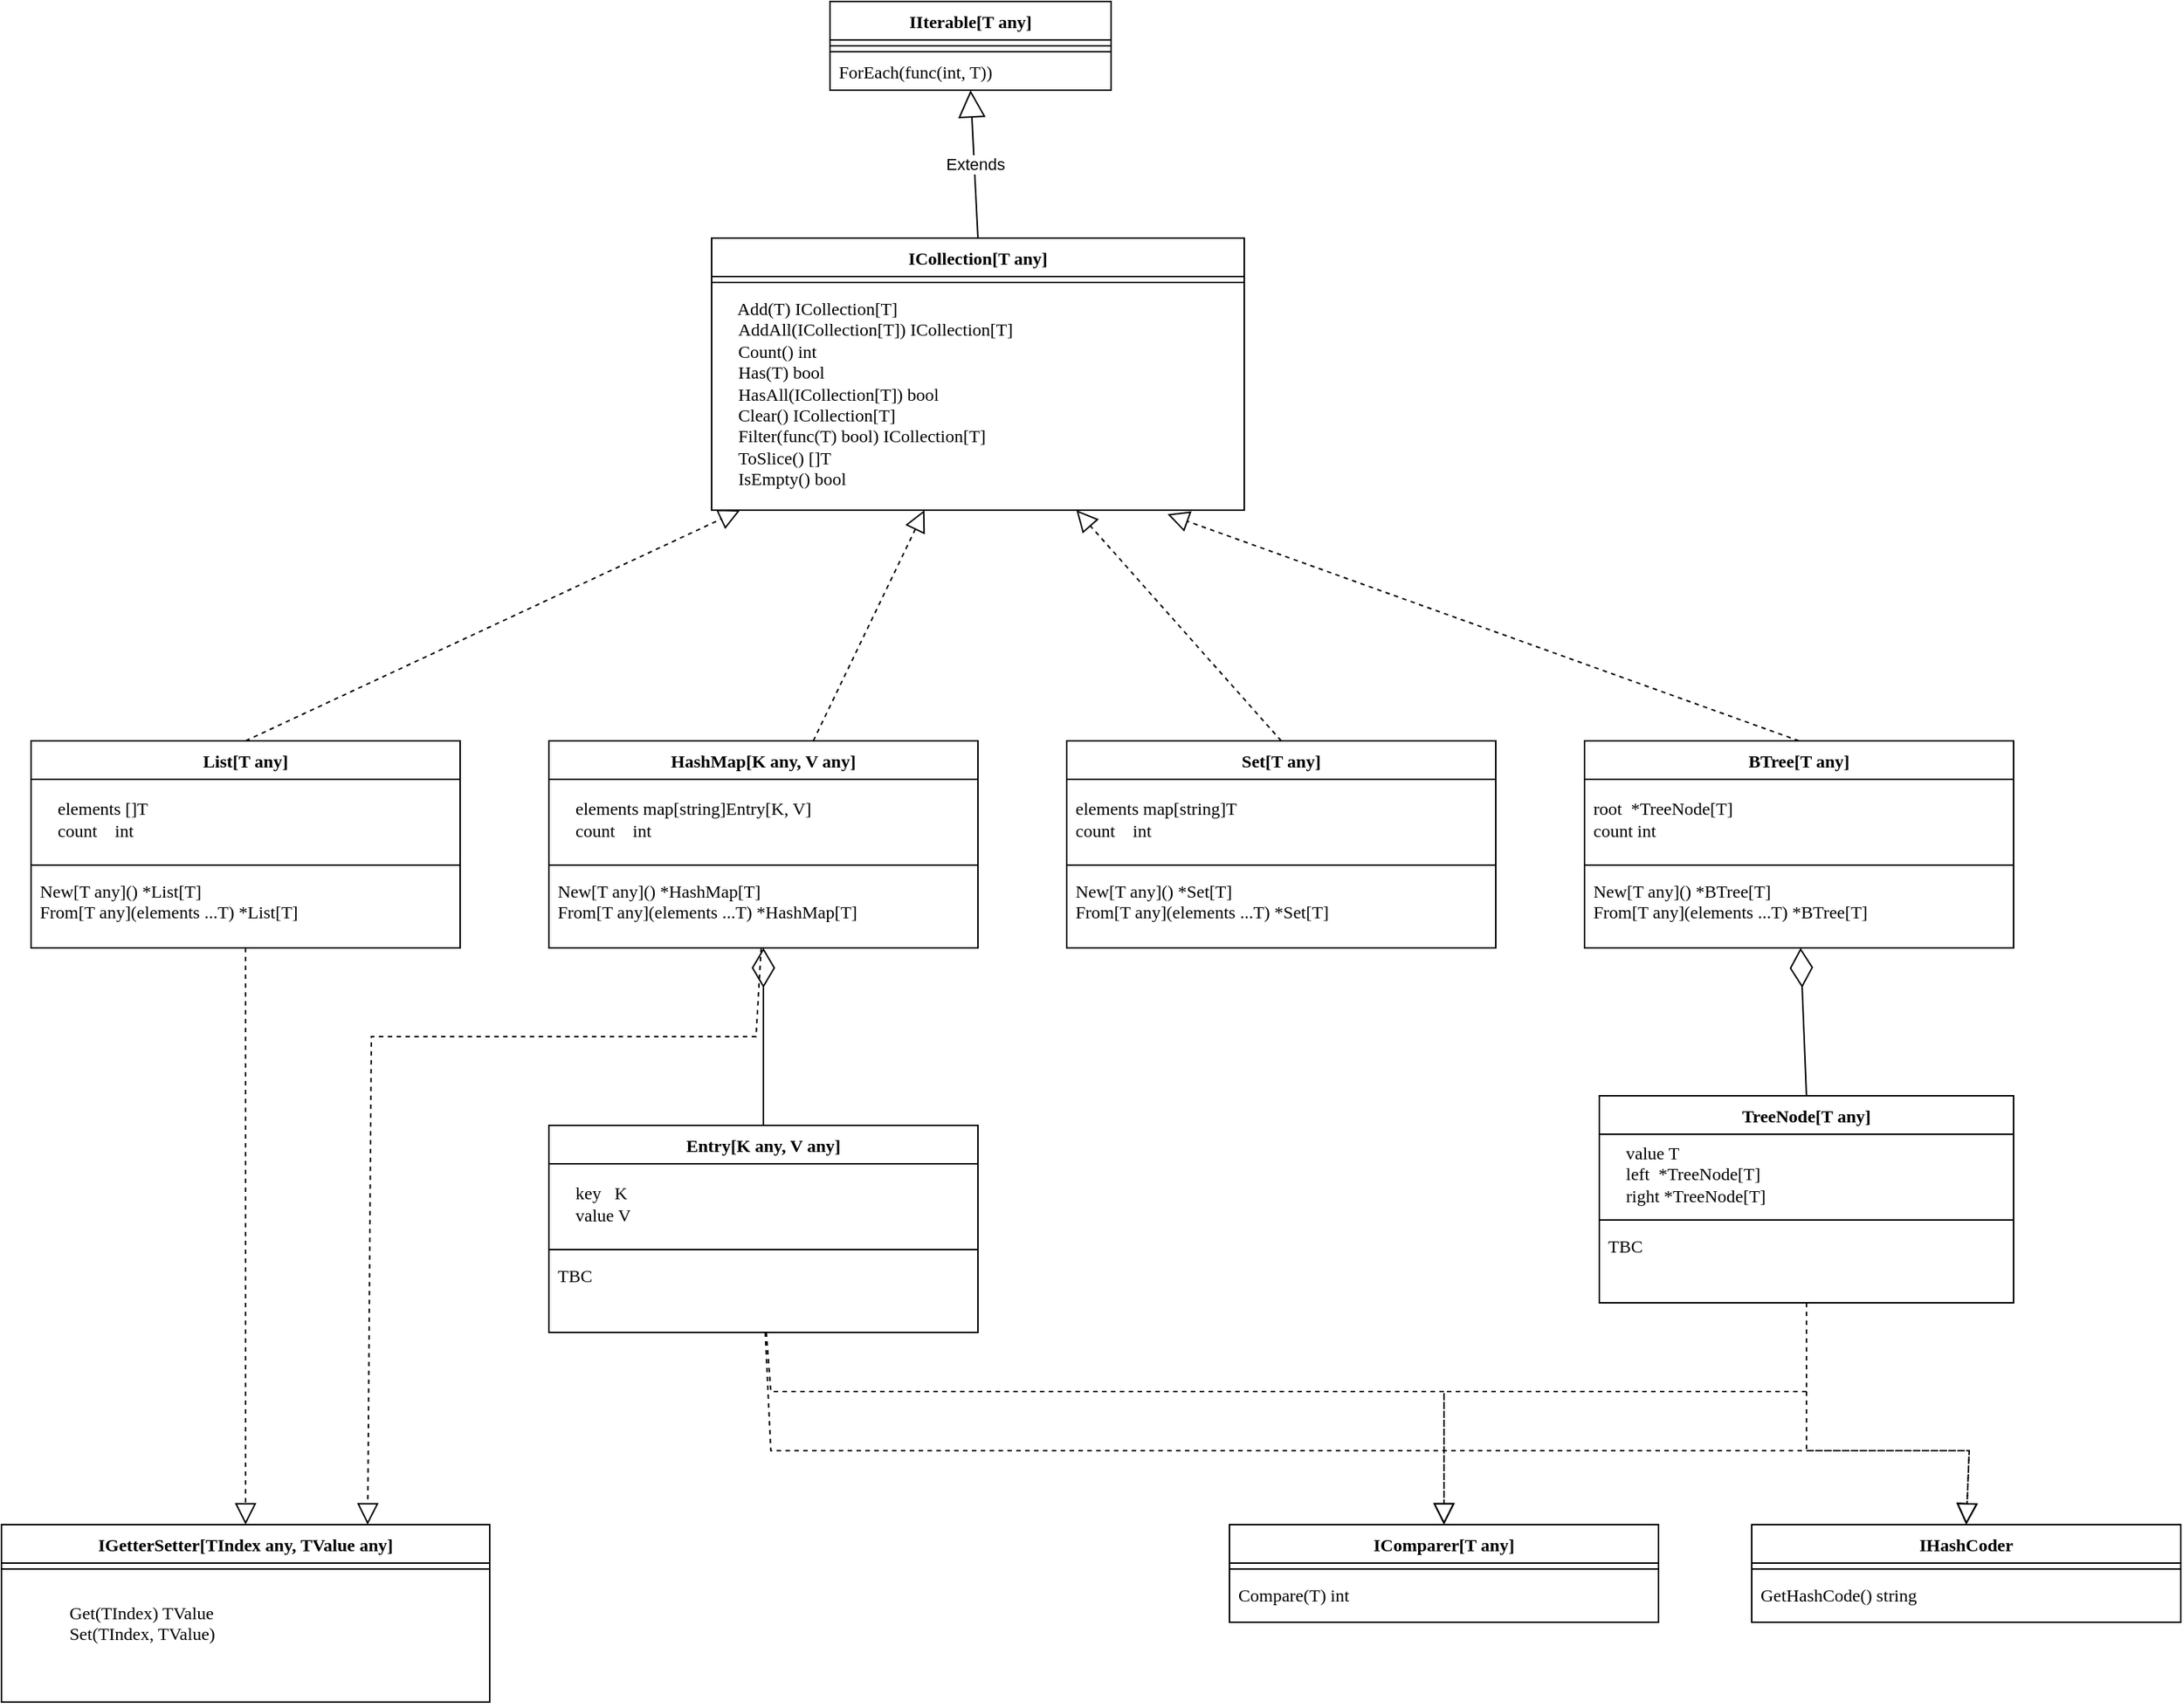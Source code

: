 <mxfile version="24.5.4" type="device">
  <diagram name="Page-1" id="0YGfBth5zejyVaG7uDO7">
    <mxGraphModel dx="2501" dy="797" grid="1" gridSize="10" guides="1" tooltips="1" connect="1" arrows="1" fold="1" page="1" pageScale="1" pageWidth="827" pageHeight="1169" math="0" shadow="0">
      <root>
        <mxCell id="0" />
        <mxCell id="1" parent="0" />
        <mxCell id="-sED9EeaokVKsFfiprO--3" value="Classname" style="swimlane;fontStyle=1;align=center;verticalAlign=top;childLayout=stackLayout;horizontal=1;startSize=26;horizontalStack=0;resizeParent=1;resizeParentMax=0;resizeLast=0;collapsible=1;marginBottom=0;whiteSpace=wrap;html=1;fontFamily=Fira Code;fontSource=https%3A%2F%2Ffonts.googleapis.com%2Fcss%3Ffamily%3DFira%2BCode;" parent="1" vertex="1">
          <mxGeometry x="480" y="60" width="190" height="60" as="geometry" />
        </mxCell>
        <mxCell id="-sED9EeaokVKsFfiprO--5" value="" style="line;strokeWidth=1;fillColor=none;align=left;verticalAlign=middle;spacingTop=-1;spacingLeft=3;spacingRight=3;rotatable=0;labelPosition=right;points=[];portConstraint=eastwest;strokeColor=inherit;fontFamily=Fira Code;fontSource=https%3A%2F%2Ffonts.googleapis.com%2Fcss%3Ffamily%3DFira%2BCode;" parent="-sED9EeaokVKsFfiprO--3" vertex="1">
          <mxGeometry y="26" width="190" height="8" as="geometry" />
        </mxCell>
        <mxCell id="-sED9EeaokVKsFfiprO--6" value="&lt;font data-font-src=&quot;https://fonts.googleapis.com/css?family=Fira+Code&quot;&gt;ForEach(func(int, T))&lt;/font&gt;" style="text;strokeColor=none;fillColor=none;align=left;verticalAlign=top;spacingLeft=4;spacingRight=4;overflow=hidden;rotatable=0;points=[[0,0.5],[1,0.5]];portConstraint=eastwest;whiteSpace=wrap;html=1;fontFamily=Fira Code;fontSource=https%3A%2F%2Ffonts.googleapis.com%2Fcss%3Ffamily%3DFira%2BCode;" parent="-sED9EeaokVKsFfiprO--3" vertex="1">
          <mxGeometry y="34" width="190" height="26" as="geometry" />
        </mxCell>
        <mxCell id="-sED9EeaokVKsFfiprO--7" value="IIterable[T any]" style="swimlane;fontStyle=1;align=center;verticalAlign=top;childLayout=stackLayout;horizontal=1;startSize=26;horizontalStack=0;resizeParent=1;resizeParentMax=0;resizeLast=0;collapsible=1;marginBottom=0;whiteSpace=wrap;html=1;fontFamily=Fira Code;fontSource=https%3A%2F%2Ffonts.googleapis.com%2Fcss%3Ffamily%3DFira%2BCode;" parent="1" vertex="1">
          <mxGeometry x="480" y="60" width="190" height="34" as="geometry" />
        </mxCell>
        <mxCell id="-sED9EeaokVKsFfiprO--9" value="" style="line;strokeWidth=1;fillColor=none;align=left;verticalAlign=middle;spacingTop=-1;spacingLeft=3;spacingRight=3;rotatable=0;labelPosition=right;points=[];portConstraint=eastwest;strokeColor=inherit;fontFamily=Fira Code;fontSource=https%3A%2F%2Ffonts.googleapis.com%2Fcss%3Ffamily%3DFira%2BCode;" parent="-sED9EeaokVKsFfiprO--7" vertex="1">
          <mxGeometry y="26" width="190" height="8" as="geometry" />
        </mxCell>
        <mxCell id="-sED9EeaokVKsFfiprO--16" value="ICollection[T any]" style="swimlane;fontStyle=1;align=center;verticalAlign=top;childLayout=stackLayout;horizontal=1;startSize=26;horizontalStack=0;resizeParent=1;resizeParentMax=0;resizeLast=0;collapsible=1;marginBottom=0;whiteSpace=wrap;html=1;fontFamily=Fira Code;fontSource=https%3A%2F%2Ffonts.googleapis.com%2Fcss%3Ffamily%3DFira%2BCode;" parent="1" vertex="1">
          <mxGeometry x="400" y="220" width="360" height="184" as="geometry" />
        </mxCell>
        <mxCell id="-sED9EeaokVKsFfiprO--18" value="" style="line;strokeWidth=1;fillColor=none;align=left;verticalAlign=middle;spacingTop=-1;spacingLeft=3;spacingRight=3;rotatable=0;labelPosition=right;points=[];portConstraint=eastwest;strokeColor=inherit;" parent="-sED9EeaokVKsFfiprO--16" vertex="1">
          <mxGeometry y="26" width="360" height="8" as="geometry" />
        </mxCell>
        <mxCell id="-sED9EeaokVKsFfiprO--19" value="&amp;nbsp;&amp;nbsp;&amp;nbsp; Add(T) ICollection[T]&lt;br&gt;&amp;nbsp;&amp;nbsp; &amp;nbsp;AddAll(ICollection[T]) ICollection[T]&lt;br&gt;&amp;nbsp;&amp;nbsp; &amp;nbsp;Count() int&lt;br&gt;&amp;nbsp;&amp;nbsp; &amp;nbsp;Has(T) bool&lt;br&gt;&amp;nbsp;&amp;nbsp; &amp;nbsp;HasAll(ICollection[T]) bool&lt;br&gt;&amp;nbsp;&amp;nbsp; &amp;nbsp;Clear() ICollection[T]&lt;br&gt;&amp;nbsp;&amp;nbsp; &amp;nbsp;Filter(func(T) bool) ICollection[T]&lt;br&gt;&amp;nbsp;&amp;nbsp; &amp;nbsp;ToSlice() []T&lt;br&gt;&amp;nbsp;&amp;nbsp; &amp;nbsp;IsEmpty() bool" style="text;strokeColor=none;fillColor=none;align=left;verticalAlign=top;spacingLeft=4;spacingRight=4;overflow=hidden;rotatable=0;points=[[0,0.5],[1,0.5]];portConstraint=eastwest;whiteSpace=wrap;html=1;fontFamily=Fira Code;fontSource=https%3A%2F%2Ffonts.googleapis.com%2Fcss%3Ffamily%3DFira%2BCode;" parent="-sED9EeaokVKsFfiprO--16" vertex="1">
          <mxGeometry y="34" width="360" height="150" as="geometry" />
        </mxCell>
        <mxCell id="-sED9EeaokVKsFfiprO--20" value="Extends" style="endArrow=block;endSize=16;endFill=0;html=1;rounded=0;entryX=0.5;entryY=1;entryDx=0;entryDy=0;exitX=0.5;exitY=0;exitDx=0;exitDy=0;" parent="1" source="-sED9EeaokVKsFfiprO--16" target="-sED9EeaokVKsFfiprO--3" edge="1">
          <mxGeometry width="160" relative="1" as="geometry">
            <mxPoint x="480" y="420" as="sourcePoint" />
            <mxPoint x="640" y="420" as="targetPoint" />
          </mxGeometry>
        </mxCell>
        <mxCell id="-sED9EeaokVKsFfiprO--24" value="List[T any]" style="swimlane;fontStyle=1;align=center;verticalAlign=top;childLayout=stackLayout;horizontal=1;startSize=26;horizontalStack=0;resizeParent=1;resizeParentMax=0;resizeLast=0;collapsible=1;marginBottom=0;whiteSpace=wrap;html=1;fontFamily=Fira Code;fontSource=https%3A%2F%2Ffonts.googleapis.com%2Fcss%3Ffamily%3DFira%2BCode;" parent="1" vertex="1">
          <mxGeometry x="-60" y="560" width="290" height="140" as="geometry" />
        </mxCell>
        <mxCell id="-sED9EeaokVKsFfiprO--25" value="&amp;nbsp;&amp;nbsp;&amp;nbsp; elements []T&lt;br&gt;&amp;nbsp;&amp;nbsp; &amp;nbsp;count&amp;nbsp;&amp;nbsp;&amp;nbsp; int" style="text;strokeColor=none;fillColor=none;align=left;verticalAlign=middle;spacingLeft=4;spacingRight=4;overflow=hidden;rotatable=0;points=[[0,0.5],[1,0.5]];portConstraint=eastwest;whiteSpace=wrap;html=1;fontFamily=Fira Code;fontSource=https%3A%2F%2Ffonts.googleapis.com%2Fcss%3Ffamily%3DFira%2BCode;" parent="-sED9EeaokVKsFfiprO--24" vertex="1">
          <mxGeometry y="26" width="290" height="54" as="geometry" />
        </mxCell>
        <mxCell id="-sED9EeaokVKsFfiprO--26" value="" style="line;strokeWidth=1;fillColor=none;align=left;verticalAlign=middle;spacingTop=-1;spacingLeft=3;spacingRight=3;rotatable=0;labelPosition=right;points=[];portConstraint=eastwest;strokeColor=inherit;fontFamily=Fira Code;fontSource=https%3A%2F%2Ffonts.googleapis.com%2Fcss%3Ffamily%3DFira%2BCode;" parent="-sED9EeaokVKsFfiprO--24" vertex="1">
          <mxGeometry y="80" width="290" height="8" as="geometry" />
        </mxCell>
        <mxCell id="-sED9EeaokVKsFfiprO--27" value="&lt;div&gt;New[T any]() *List[T]&lt;/div&gt;&lt;div&gt;From[T any](elements ...T) *List[T]&lt;br&gt;&lt;/div&gt;" style="text;strokeColor=none;fillColor=none;align=left;verticalAlign=top;spacingLeft=4;spacingRight=4;overflow=hidden;rotatable=0;points=[[0,0.5],[1,0.5]];portConstraint=eastwest;whiteSpace=wrap;html=1;fontFamily=Fira Code;fontSource=https%3A%2F%2Ffonts.googleapis.com%2Fcss%3Ffamily%3DFira%2BCode;" parent="-sED9EeaokVKsFfiprO--24" vertex="1">
          <mxGeometry y="88" width="290" height="52" as="geometry" />
        </mxCell>
        <mxCell id="-sED9EeaokVKsFfiprO--28" value="" style="endArrow=block;dashed=1;endFill=0;endSize=12;html=1;rounded=0;exitX=0.5;exitY=0;exitDx=0;exitDy=0;" parent="1" source="-sED9EeaokVKsFfiprO--24" target="-sED9EeaokVKsFfiprO--19" edge="1">
          <mxGeometry width="160" relative="1" as="geometry">
            <mxPoint x="330" y="460" as="sourcePoint" />
            <mxPoint x="425" y="390" as="targetPoint" />
          </mxGeometry>
        </mxCell>
        <mxCell id="-sED9EeaokVKsFfiprO--29" value="IGetterSetter[TIndex any, TValue any]" style="swimlane;fontStyle=1;align=center;verticalAlign=top;childLayout=stackLayout;horizontal=1;startSize=26;horizontalStack=0;resizeParent=1;resizeParentMax=0;resizeLast=0;collapsible=1;marginBottom=0;whiteSpace=wrap;html=1;fontFamily=Fira Code;fontSource=https%3A%2F%2Ffonts.googleapis.com%2Fcss%3Ffamily%3DFira%2BCode;" parent="1" vertex="1">
          <mxGeometry x="-80" y="1090" width="330" height="120" as="geometry" />
        </mxCell>
        <mxCell id="-sED9EeaokVKsFfiprO--30" value="" style="line;strokeWidth=1;fillColor=none;align=left;verticalAlign=middle;spacingTop=-1;spacingLeft=3;spacingRight=3;rotatable=0;labelPosition=right;points=[];portConstraint=eastwest;strokeColor=inherit;" parent="-sED9EeaokVKsFfiprO--29" vertex="1">
          <mxGeometry y="26" width="330" height="8" as="geometry" />
        </mxCell>
        <mxCell id="-sED9EeaokVKsFfiprO--31" value="&lt;blockquote&gt;Get(TIndex) TValue&lt;br&gt;Set(TIndex, TValue)&lt;/blockquote&gt;" style="text;strokeColor=none;fillColor=none;align=left;verticalAlign=top;spacingLeft=4;spacingRight=4;overflow=hidden;rotatable=0;points=[[0,0.5],[1,0.5]];portConstraint=eastwest;whiteSpace=wrap;html=1;fontFamily=Fira Code;fontSource=https%3A%2F%2Ffonts.googleapis.com%2Fcss%3Ffamily%3DFira%2BCode;" parent="-sED9EeaokVKsFfiprO--29" vertex="1">
          <mxGeometry y="34" width="330" height="86" as="geometry" />
        </mxCell>
        <mxCell id="-sED9EeaokVKsFfiprO--33" value="Set[T any]" style="swimlane;fontStyle=1;align=center;verticalAlign=top;childLayout=stackLayout;horizontal=1;startSize=26;horizontalStack=0;resizeParent=1;resizeParentMax=0;resizeLast=0;collapsible=1;marginBottom=0;whiteSpace=wrap;html=1;fontFamily=Fira Code;fontSource=https%3A%2F%2Ffonts.googleapis.com%2Fcss%3Ffamily%3DFira%2BCode;" parent="1" vertex="1">
          <mxGeometry x="640" y="560" width="290" height="140" as="geometry" />
        </mxCell>
        <mxCell id="-sED9EeaokVKsFfiprO--34" value="elements map[string]T&lt;br&gt;count&amp;nbsp;&amp;nbsp;&amp;nbsp; int" style="text;strokeColor=none;fillColor=none;align=left;verticalAlign=middle;spacingLeft=4;spacingRight=4;overflow=hidden;rotatable=0;points=[[0,0.5],[1,0.5]];portConstraint=eastwest;whiteSpace=wrap;html=1;fontFamily=Fira Code;fontSource=https%3A%2F%2Ffonts.googleapis.com%2Fcss%3Ffamily%3DFira%2BCode;" parent="-sED9EeaokVKsFfiprO--33" vertex="1">
          <mxGeometry y="26" width="290" height="54" as="geometry" />
        </mxCell>
        <mxCell id="-sED9EeaokVKsFfiprO--35" value="" style="line;strokeWidth=1;fillColor=none;align=left;verticalAlign=middle;spacingTop=-1;spacingLeft=3;spacingRight=3;rotatable=0;labelPosition=right;points=[];portConstraint=eastwest;strokeColor=inherit;fontFamily=Fira Code;fontSource=https%3A%2F%2Ffonts.googleapis.com%2Fcss%3Ffamily%3DFira%2BCode;" parent="-sED9EeaokVKsFfiprO--33" vertex="1">
          <mxGeometry y="80" width="290" height="8" as="geometry" />
        </mxCell>
        <mxCell id="-sED9EeaokVKsFfiprO--36" value="&lt;div&gt;New[T any]() *Set[T]&lt;/div&gt;&lt;div&gt;From[T any](elements ...T) *Set[T]&lt;br&gt;&lt;/div&gt;" style="text;strokeColor=none;fillColor=none;align=left;verticalAlign=top;spacingLeft=4;spacingRight=4;overflow=hidden;rotatable=0;points=[[0,0.5],[1,0.5]];portConstraint=eastwest;whiteSpace=wrap;html=1;fontFamily=Fira Code;fontSource=https%3A%2F%2Ffonts.googleapis.com%2Fcss%3Ffamily%3DFira%2BCode;" parent="-sED9EeaokVKsFfiprO--33" vertex="1">
          <mxGeometry y="88" width="290" height="52" as="geometry" />
        </mxCell>
        <mxCell id="-sED9EeaokVKsFfiprO--37" value="BTree[T any]" style="swimlane;fontStyle=1;align=center;verticalAlign=top;childLayout=stackLayout;horizontal=1;startSize=26;horizontalStack=0;resizeParent=1;resizeParentMax=0;resizeLast=0;collapsible=1;marginBottom=0;whiteSpace=wrap;html=1;fontFamily=Fira Code;fontSource=https%3A%2F%2Ffonts.googleapis.com%2Fcss%3Ffamily%3DFira%2BCode;" parent="1" vertex="1">
          <mxGeometry x="990" y="560" width="290" height="140" as="geometry" />
        </mxCell>
        <mxCell id="-sED9EeaokVKsFfiprO--38" value="root&amp;nbsp; *TreeNode[T]&lt;br&gt;count int" style="text;strokeColor=none;fillColor=none;align=left;verticalAlign=middle;spacingLeft=4;spacingRight=4;overflow=hidden;rotatable=0;points=[[0,0.5],[1,0.5]];portConstraint=eastwest;whiteSpace=wrap;html=1;fontFamily=Fira Code;fontSource=https%3A%2F%2Ffonts.googleapis.com%2Fcss%3Ffamily%3DFira%2BCode;" parent="-sED9EeaokVKsFfiprO--37" vertex="1">
          <mxGeometry y="26" width="290" height="54" as="geometry" />
        </mxCell>
        <mxCell id="-sED9EeaokVKsFfiprO--39" value="" style="line;strokeWidth=1;fillColor=none;align=left;verticalAlign=middle;spacingTop=-1;spacingLeft=3;spacingRight=3;rotatable=0;labelPosition=right;points=[];portConstraint=eastwest;strokeColor=inherit;fontFamily=Fira Code;fontSource=https%3A%2F%2Ffonts.googleapis.com%2Fcss%3Ffamily%3DFira%2BCode;" parent="-sED9EeaokVKsFfiprO--37" vertex="1">
          <mxGeometry y="80" width="290" height="8" as="geometry" />
        </mxCell>
        <mxCell id="-sED9EeaokVKsFfiprO--40" value="&lt;div&gt;New[T any]() *BTree[T]&lt;/div&gt;&lt;div&gt;From[T any](elements ...T) *BTree[T]&lt;br&gt;&lt;/div&gt;" style="text;strokeColor=none;fillColor=none;align=left;verticalAlign=top;spacingLeft=4;spacingRight=4;overflow=hidden;rotatable=0;points=[[0,0.5],[1,0.5]];portConstraint=eastwest;whiteSpace=wrap;html=1;fontFamily=Fira Code;fontSource=https%3A%2F%2Ffonts.googleapis.com%2Fcss%3Ffamily%3DFira%2BCode;" parent="-sED9EeaokVKsFfiprO--37" vertex="1">
          <mxGeometry y="88" width="290" height="52" as="geometry" />
        </mxCell>
        <mxCell id="-sED9EeaokVKsFfiprO--41" value="HashMap[K any, V any]" style="swimlane;fontStyle=1;align=center;verticalAlign=top;childLayout=stackLayout;horizontal=1;startSize=26;horizontalStack=0;resizeParent=1;resizeParentMax=0;resizeLast=0;collapsible=1;marginBottom=0;whiteSpace=wrap;html=1;fontFamily=Fira Code;fontSource=https%3A%2F%2Ffonts.googleapis.com%2Fcss%3Ffamily%3DFira%2BCode;" parent="1" vertex="1">
          <mxGeometry x="290" y="560" width="290" height="140" as="geometry" />
        </mxCell>
        <mxCell id="-sED9EeaokVKsFfiprO--42" value="&amp;nbsp;&amp;nbsp;&amp;nbsp; elements map[string]Entry[K, V]&lt;br&gt;&amp;nbsp;&amp;nbsp; &amp;nbsp;count&amp;nbsp;&amp;nbsp;&amp;nbsp; int" style="text;strokeColor=none;fillColor=none;align=left;verticalAlign=middle;spacingLeft=4;spacingRight=4;overflow=hidden;rotatable=0;points=[[0,0.5],[1,0.5]];portConstraint=eastwest;whiteSpace=wrap;html=1;fontFamily=Fira Code;fontSource=https%3A%2F%2Ffonts.googleapis.com%2Fcss%3Ffamily%3DFira%2BCode;" parent="-sED9EeaokVKsFfiprO--41" vertex="1">
          <mxGeometry y="26" width="290" height="54" as="geometry" />
        </mxCell>
        <mxCell id="-sED9EeaokVKsFfiprO--43" value="" style="line;strokeWidth=1;fillColor=none;align=left;verticalAlign=middle;spacingTop=-1;spacingLeft=3;spacingRight=3;rotatable=0;labelPosition=right;points=[];portConstraint=eastwest;strokeColor=inherit;fontFamily=Fira Code;fontSource=https%3A%2F%2Ffonts.googleapis.com%2Fcss%3Ffamily%3DFira%2BCode;" parent="-sED9EeaokVKsFfiprO--41" vertex="1">
          <mxGeometry y="80" width="290" height="8" as="geometry" />
        </mxCell>
        <mxCell id="-sED9EeaokVKsFfiprO--44" value="&lt;div&gt;New[T any]() *HashMap[T]&lt;/div&gt;&lt;div&gt;From[T any](elements ...T) *HashMap[T]&lt;br&gt;&lt;/div&gt;" style="text;strokeColor=none;fillColor=none;align=left;verticalAlign=top;spacingLeft=4;spacingRight=4;overflow=hidden;rotatable=0;points=[[0,0.5],[1,0.5]];portConstraint=eastwest;whiteSpace=wrap;html=1;fontFamily=Fira Code;fontSource=https%3A%2F%2Ffonts.googleapis.com%2Fcss%3Ffamily%3DFira%2BCode;" parent="-sED9EeaokVKsFfiprO--41" vertex="1">
          <mxGeometry y="88" width="290" height="52" as="geometry" />
        </mxCell>
        <mxCell id="-sED9EeaokVKsFfiprO--45" value="" style="endArrow=block;dashed=1;endFill=0;endSize=12;html=1;rounded=0;" parent="1" source="-sED9EeaokVKsFfiprO--41" target="-sED9EeaokVKsFfiprO--19" edge="1">
          <mxGeometry width="160" relative="1" as="geometry">
            <mxPoint x="65" y="560" as="sourcePoint" />
            <mxPoint x="440" y="394" as="targetPoint" />
          </mxGeometry>
        </mxCell>
        <mxCell id="-sED9EeaokVKsFfiprO--46" value="" style="endArrow=block;dashed=1;endFill=0;endSize=12;html=1;rounded=0;exitX=0.5;exitY=0;exitDx=0;exitDy=0;" parent="1" source="-sED9EeaokVKsFfiprO--33" target="-sED9EeaokVKsFfiprO--19" edge="1">
          <mxGeometry width="160" relative="1" as="geometry">
            <mxPoint x="75" y="570" as="sourcePoint" />
            <mxPoint x="480" y="390" as="targetPoint" />
          </mxGeometry>
        </mxCell>
        <mxCell id="-sED9EeaokVKsFfiprO--47" value="" style="endArrow=block;dashed=1;endFill=0;endSize=12;html=1;rounded=0;exitX=0.5;exitY=0;exitDx=0;exitDy=0;entryX=0.856;entryY=1.018;entryDx=0;entryDy=0;entryPerimeter=0;" parent="1" source="-sED9EeaokVKsFfiprO--37" target="-sED9EeaokVKsFfiprO--19" edge="1">
          <mxGeometry width="160" relative="1" as="geometry">
            <mxPoint x="795" y="580" as="sourcePoint" />
            <mxPoint x="487" y="394" as="targetPoint" />
          </mxGeometry>
        </mxCell>
        <mxCell id="-sED9EeaokVKsFfiprO--48" value="" style="endArrow=block;dashed=1;endFill=0;endSize=12;html=1;rounded=0;entryX=0.5;entryY=0;entryDx=0;entryDy=0;" parent="1" source="-sED9EeaokVKsFfiprO--27" target="-sED9EeaokVKsFfiprO--29" edge="1">
          <mxGeometry width="160" relative="1" as="geometry">
            <mxPoint x="380" y="530" as="sourcePoint" />
            <mxPoint x="540" y="414" as="targetPoint" />
          </mxGeometry>
        </mxCell>
        <mxCell id="-sED9EeaokVKsFfiprO--49" value="" style="endArrow=block;dashed=1;endFill=0;endSize=12;html=1;rounded=0;entryX=0.75;entryY=0;entryDx=0;entryDy=0;" parent="1" source="-sED9EeaokVKsFfiprO--44" target="-sED9EeaokVKsFfiprO--29" edge="1">
          <mxGeometry width="160" relative="1" as="geometry">
            <mxPoint x="404" y="710" as="sourcePoint" />
            <mxPoint x="225" y="860" as="targetPoint" />
            <Array as="points">
              <mxPoint x="430" y="760" />
              <mxPoint x="170" y="760" />
            </Array>
          </mxGeometry>
        </mxCell>
        <mxCell id="WINF_wa8f1q5VdIjYKDe-1" value="IComparer[T any]" style="swimlane;fontStyle=1;align=center;verticalAlign=top;childLayout=stackLayout;horizontal=1;startSize=26;horizontalStack=0;resizeParent=1;resizeParentMax=0;resizeLast=0;collapsible=1;marginBottom=0;whiteSpace=wrap;html=1;fontFamily=Fira Code;fontSource=https%3A%2F%2Ffonts.googleapis.com%2Fcss%3Ffamily%3DFira%2BCode;" vertex="1" parent="1">
          <mxGeometry x="750" y="1090" width="290" height="66" as="geometry" />
        </mxCell>
        <mxCell id="WINF_wa8f1q5VdIjYKDe-3" value="" style="line;strokeWidth=1;fillColor=none;align=left;verticalAlign=middle;spacingTop=-1;spacingLeft=3;spacingRight=3;rotatable=0;labelPosition=right;points=[];portConstraint=eastwest;strokeColor=inherit;fontFamily=Fira Code;fontSource=https%3A%2F%2Ffonts.googleapis.com%2Fcss%3Ffamily%3DFira%2BCode;" vertex="1" parent="WINF_wa8f1q5VdIjYKDe-1">
          <mxGeometry y="26" width="290" height="8" as="geometry" />
        </mxCell>
        <mxCell id="WINF_wa8f1q5VdIjYKDe-4" value="Compare(T) int" style="text;strokeColor=none;fillColor=none;align=left;verticalAlign=top;spacingLeft=4;spacingRight=4;overflow=hidden;rotatable=0;points=[[0,0.5],[1,0.5]];portConstraint=eastwest;whiteSpace=wrap;html=1;fontFamily=Fira Code;fontSource=https%3A%2F%2Ffonts.googleapis.com%2Fcss%3Ffamily%3DFira%2BCode;" vertex="1" parent="WINF_wa8f1q5VdIjYKDe-1">
          <mxGeometry y="34" width="290" height="32" as="geometry" />
        </mxCell>
        <mxCell id="WINF_wa8f1q5VdIjYKDe-5" value="IHashCoder" style="swimlane;fontStyle=1;align=center;verticalAlign=top;childLayout=stackLayout;horizontal=1;startSize=26;horizontalStack=0;resizeParent=1;resizeParentMax=0;resizeLast=0;collapsible=1;marginBottom=0;whiteSpace=wrap;html=1;fontFamily=Fira Code;fontSource=https%3A%2F%2Ffonts.googleapis.com%2Fcss%3Ffamily%3DFira%2BCode;" vertex="1" parent="1">
          <mxGeometry x="1103" y="1090" width="290" height="66" as="geometry" />
        </mxCell>
        <mxCell id="WINF_wa8f1q5VdIjYKDe-6" value="" style="line;strokeWidth=1;fillColor=none;align=left;verticalAlign=middle;spacingTop=-1;spacingLeft=3;spacingRight=3;rotatable=0;labelPosition=right;points=[];portConstraint=eastwest;strokeColor=inherit;fontFamily=Fira Code;fontSource=https%3A%2F%2Ffonts.googleapis.com%2Fcss%3Ffamily%3DFira%2BCode;" vertex="1" parent="WINF_wa8f1q5VdIjYKDe-5">
          <mxGeometry y="26" width="290" height="8" as="geometry" />
        </mxCell>
        <mxCell id="WINF_wa8f1q5VdIjYKDe-7" value="GetHashCode() string" style="text;strokeColor=none;fillColor=none;align=left;verticalAlign=top;spacingLeft=4;spacingRight=4;overflow=hidden;rotatable=0;points=[[0,0.5],[1,0.5]];portConstraint=eastwest;whiteSpace=wrap;html=1;fontFamily=Fira Code;fontSource=https%3A%2F%2Ffonts.googleapis.com%2Fcss%3Ffamily%3DFira%2BCode;" vertex="1" parent="WINF_wa8f1q5VdIjYKDe-5">
          <mxGeometry y="34" width="290" height="32" as="geometry" />
        </mxCell>
        <mxCell id="WINF_wa8f1q5VdIjYKDe-8" value="Entry[K any, V any]" style="swimlane;fontStyle=1;align=center;verticalAlign=top;childLayout=stackLayout;horizontal=1;startSize=26;horizontalStack=0;resizeParent=1;resizeParentMax=0;resizeLast=0;collapsible=1;marginBottom=0;whiteSpace=wrap;html=1;fontFamily=Fira Code;fontSource=https%3A%2F%2Ffonts.googleapis.com%2Fcss%3Ffamily%3DFira%2BCode;" vertex="1" parent="1">
          <mxGeometry x="290" y="820" width="290" height="140" as="geometry" />
        </mxCell>
        <mxCell id="WINF_wa8f1q5VdIjYKDe-9" value="&amp;nbsp;&amp;nbsp;&amp;nbsp; key&amp;nbsp;&amp;nbsp; K&lt;br&gt;&amp;nbsp;&amp;nbsp; &amp;nbsp;value V" style="text;strokeColor=none;fillColor=none;align=left;verticalAlign=middle;spacingLeft=4;spacingRight=4;overflow=hidden;rotatable=0;points=[[0,0.5],[1,0.5]];portConstraint=eastwest;whiteSpace=wrap;html=1;fontFamily=Fira Code;fontSource=https%3A%2F%2Ffonts.googleapis.com%2Fcss%3Ffamily%3DFira%2BCode;" vertex="1" parent="WINF_wa8f1q5VdIjYKDe-8">
          <mxGeometry y="26" width="290" height="54" as="geometry" />
        </mxCell>
        <mxCell id="WINF_wa8f1q5VdIjYKDe-10" value="" style="line;strokeWidth=1;fillColor=none;align=left;verticalAlign=middle;spacingTop=-1;spacingLeft=3;spacingRight=3;rotatable=0;labelPosition=right;points=[];portConstraint=eastwest;strokeColor=inherit;fontFamily=Fira Code;fontSource=https%3A%2F%2Ffonts.googleapis.com%2Fcss%3Ffamily%3DFira%2BCode;" vertex="1" parent="WINF_wa8f1q5VdIjYKDe-8">
          <mxGeometry y="80" width="290" height="8" as="geometry" />
        </mxCell>
        <mxCell id="WINF_wa8f1q5VdIjYKDe-11" value="TBC" style="text;strokeColor=none;fillColor=none;align=left;verticalAlign=top;spacingLeft=4;spacingRight=4;overflow=hidden;rotatable=0;points=[[0,0.5],[1,0.5]];portConstraint=eastwest;whiteSpace=wrap;html=1;fontFamily=Fira Code;fontSource=https%3A%2F%2Ffonts.googleapis.com%2Fcss%3Ffamily%3DFira%2BCode;" vertex="1" parent="WINF_wa8f1q5VdIjYKDe-8">
          <mxGeometry y="88" width="290" height="52" as="geometry" />
        </mxCell>
        <mxCell id="WINF_wa8f1q5VdIjYKDe-12" value="TreeNode[T any]" style="swimlane;fontStyle=1;align=center;verticalAlign=top;childLayout=stackLayout;horizontal=1;startSize=26;horizontalStack=0;resizeParent=1;resizeParentMax=0;resizeLast=0;collapsible=1;marginBottom=0;whiteSpace=wrap;html=1;fontFamily=Fira Code;fontSource=https%3A%2F%2Ffonts.googleapis.com%2Fcss%3Ffamily%3DFira%2BCode;" vertex="1" parent="1">
          <mxGeometry x="1000" y="800" width="280" height="140" as="geometry" />
        </mxCell>
        <mxCell id="WINF_wa8f1q5VdIjYKDe-13" value="&amp;nbsp;&amp;nbsp;&amp;nbsp; value T&lt;br&gt;&amp;nbsp;&amp;nbsp; &amp;nbsp;left&amp;nbsp; *TreeNode[T]&lt;br&gt;&amp;nbsp;&amp;nbsp; &amp;nbsp;right *TreeNode[T]" style="text;strokeColor=none;fillColor=none;align=left;verticalAlign=middle;spacingLeft=4;spacingRight=4;overflow=hidden;rotatable=0;points=[[0,0.5],[1,0.5]];portConstraint=eastwest;whiteSpace=wrap;html=1;fontFamily=Fira Code;fontSource=https%3A%2F%2Ffonts.googleapis.com%2Fcss%3Ffamily%3DFira%2BCode;" vertex="1" parent="WINF_wa8f1q5VdIjYKDe-12">
          <mxGeometry y="26" width="280" height="54" as="geometry" />
        </mxCell>
        <mxCell id="WINF_wa8f1q5VdIjYKDe-14" value="" style="line;strokeWidth=1;fillColor=none;align=left;verticalAlign=middle;spacingTop=-1;spacingLeft=3;spacingRight=3;rotatable=0;labelPosition=right;points=[];portConstraint=eastwest;strokeColor=inherit;fontFamily=Fira Code;fontSource=https%3A%2F%2Ffonts.googleapis.com%2Fcss%3Ffamily%3DFira%2BCode;" vertex="1" parent="WINF_wa8f1q5VdIjYKDe-12">
          <mxGeometry y="80" width="280" height="8" as="geometry" />
        </mxCell>
        <mxCell id="WINF_wa8f1q5VdIjYKDe-15" value="TBC" style="text;strokeColor=none;fillColor=none;align=left;verticalAlign=top;spacingLeft=4;spacingRight=4;overflow=hidden;rotatable=0;points=[[0,0.5],[1,0.5]];portConstraint=eastwest;whiteSpace=wrap;html=1;fontFamily=Fira Code;fontSource=https%3A%2F%2Ffonts.googleapis.com%2Fcss%3Ffamily%3DFira%2BCode;" vertex="1" parent="WINF_wa8f1q5VdIjYKDe-12">
          <mxGeometry y="88" width="280" height="52" as="geometry" />
        </mxCell>
        <mxCell id="WINF_wa8f1q5VdIjYKDe-16" value="" style="endArrow=diamondThin;endFill=0;endSize=24;html=1;rounded=0;exitX=0.5;exitY=0;exitDx=0;exitDy=0;" edge="1" parent="1" source="WINF_wa8f1q5VdIjYKDe-8" target="-sED9EeaokVKsFfiprO--44">
          <mxGeometry width="160" relative="1" as="geometry">
            <mxPoint x="560" y="850" as="sourcePoint" />
            <mxPoint x="720" y="850" as="targetPoint" />
          </mxGeometry>
        </mxCell>
        <mxCell id="WINF_wa8f1q5VdIjYKDe-17" value="" style="endArrow=diamondThin;endFill=0;endSize=24;html=1;rounded=0;exitX=0.5;exitY=0;exitDx=0;exitDy=0;" edge="1" parent="1" source="WINF_wa8f1q5VdIjYKDe-12" target="-sED9EeaokVKsFfiprO--40">
          <mxGeometry width="160" relative="1" as="geometry">
            <mxPoint x="445" y="830" as="sourcePoint" />
            <mxPoint x="445" y="710" as="targetPoint" />
          </mxGeometry>
        </mxCell>
        <mxCell id="WINF_wa8f1q5VdIjYKDe-18" value="" style="endArrow=block;dashed=1;endFill=0;endSize=12;html=1;rounded=0;" edge="1" parent="1" source="WINF_wa8f1q5VdIjYKDe-11" target="WINF_wa8f1q5VdIjYKDe-1">
          <mxGeometry width="160" relative="1" as="geometry">
            <mxPoint x="560" y="850" as="sourcePoint" />
            <mxPoint x="720" y="850" as="targetPoint" />
            <Array as="points">
              <mxPoint x="440" y="1000" />
              <mxPoint x="895" y="1000" />
            </Array>
          </mxGeometry>
        </mxCell>
        <mxCell id="WINF_wa8f1q5VdIjYKDe-19" value="" style="endArrow=block;dashed=1;endFill=0;endSize=12;html=1;rounded=0;entryX=0.5;entryY=0;entryDx=0;entryDy=0;" edge="1" parent="1" source="WINF_wa8f1q5VdIjYKDe-11" target="WINF_wa8f1q5VdIjYKDe-5">
          <mxGeometry width="160" relative="1" as="geometry">
            <mxPoint x="508" y="970" as="sourcePoint" />
            <mxPoint x="825" y="1100" as="targetPoint" />
            <Array as="points">
              <mxPoint x="440" y="1040" />
              <mxPoint x="1250" y="1040" />
            </Array>
          </mxGeometry>
        </mxCell>
        <mxCell id="WINF_wa8f1q5VdIjYKDe-20" value="" style="endArrow=block;dashed=1;endFill=0;endSize=12;html=1;rounded=0;" edge="1" parent="1" source="WINF_wa8f1q5VdIjYKDe-15" target="WINF_wa8f1q5VdIjYKDe-1">
          <mxGeometry width="160" relative="1" as="geometry">
            <mxPoint x="560" y="850" as="sourcePoint" />
            <mxPoint x="720" y="850" as="targetPoint" />
            <Array as="points">
              <mxPoint x="1140" y="1000" />
              <mxPoint x="895" y="1000" />
            </Array>
          </mxGeometry>
        </mxCell>
        <mxCell id="WINF_wa8f1q5VdIjYKDe-21" value="" style="endArrow=block;dashed=1;endFill=0;endSize=12;html=1;rounded=0;entryX=0.5;entryY=0;entryDx=0;entryDy=0;" edge="1" parent="1" source="WINF_wa8f1q5VdIjYKDe-15" target="WINF_wa8f1q5VdIjYKDe-5">
          <mxGeometry width="160" relative="1" as="geometry">
            <mxPoint x="560" y="850" as="sourcePoint" />
            <mxPoint x="720" y="850" as="targetPoint" />
            <Array as="points">
              <mxPoint x="1140" y="1040" />
              <mxPoint x="1250" y="1040" />
            </Array>
          </mxGeometry>
        </mxCell>
      </root>
    </mxGraphModel>
  </diagram>
</mxfile>
